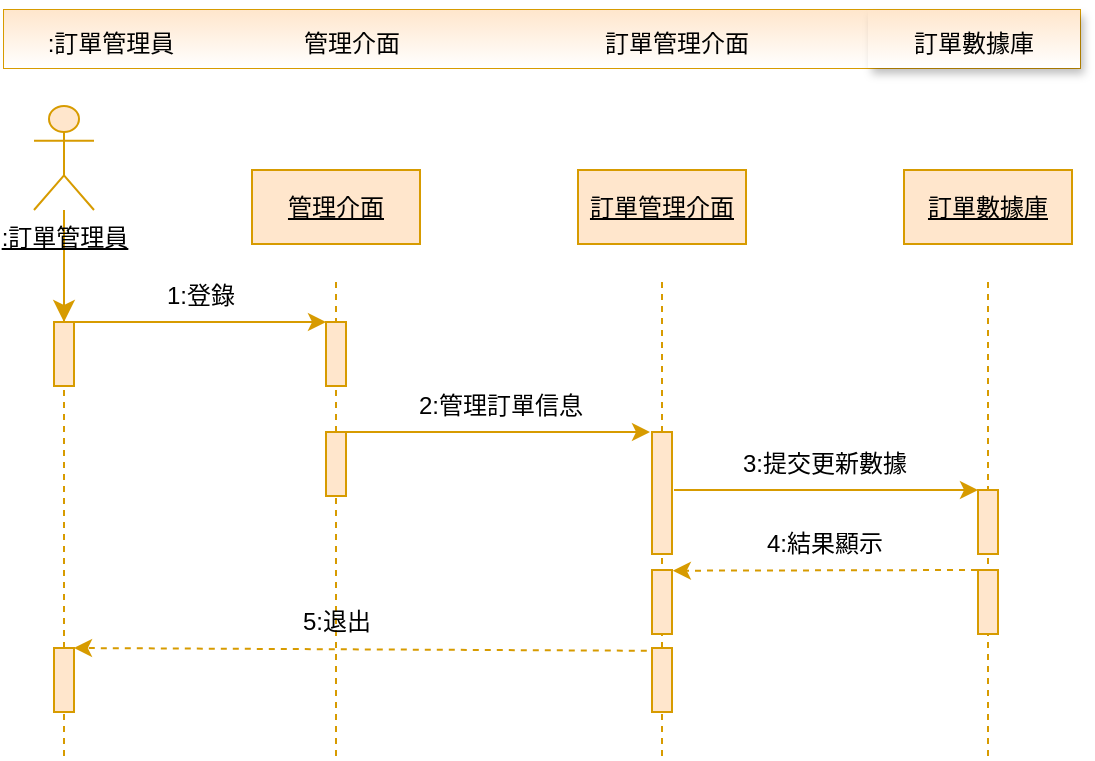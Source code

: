 <mxfile version="22.1.13" type="github">
  <diagram name="Page-1" id="FdPrsYDMRLdAd92Ktg-p">
    <mxGraphModel dx="719" dy="392" grid="0" gridSize="10" guides="1" tooltips="1" connect="1" arrows="1" fold="1" page="1" pageScale="1" pageWidth="827" pageHeight="1169" background="#ffffff" math="0" shadow="0">
      <root>
        <mxCell id="0" />
        <mxCell id="1" parent="0" />
        <mxCell id="xGcRgNuMnpsQmwNyc2wd-38" value="" style="edgeStyle=none;curved=1;rounded=0;orthogonalLoop=1;jettySize=auto;html=1;fontSize=12;startSize=8;endSize=8;fillColor=#ffe6cc;strokeColor=#d79b00;" parent="1" source="xGcRgNuMnpsQmwNyc2wd-5" target="xGcRgNuMnpsQmwNyc2wd-14" edge="1">
          <mxGeometry relative="1" as="geometry" />
        </mxCell>
        <mxCell id="xGcRgNuMnpsQmwNyc2wd-5" value="&lt;u&gt;:訂單管理員&lt;/u&gt;" style="shape=umlActor;verticalLabelPosition=bottom;verticalAlign=top;html=1;strokeColor=#d79b00;fillColor=#ffe6cc;labelBackgroundColor=none;" parent="1" vertex="1">
          <mxGeometry x="55" y="88" width="30" height="52" as="geometry" />
        </mxCell>
        <mxCell id="xGcRgNuMnpsQmwNyc2wd-6" value="&lt;u&gt;管理介面&lt;/u&gt;" style="rounded=0;whiteSpace=wrap;html=1;strokeColor=#d79b00;fillColor=#ffe6cc;labelBackgroundColor=none;" parent="1" vertex="1">
          <mxGeometry x="164" y="120" width="84" height="37" as="geometry" />
        </mxCell>
        <mxCell id="xGcRgNuMnpsQmwNyc2wd-7" value="&lt;u&gt;訂單數據庫&lt;/u&gt;" style="rounded=0;whiteSpace=wrap;html=1;strokeColor=#d79b00;fillColor=#ffe6cc;labelBackgroundColor=none;" parent="1" vertex="1">
          <mxGeometry x="490" y="120" width="84" height="37" as="geometry" />
        </mxCell>
        <mxCell id="xGcRgNuMnpsQmwNyc2wd-8" value="&lt;u&gt;訂單管理介面&lt;/u&gt;" style="rounded=0;whiteSpace=wrap;html=1;strokeColor=#d79b00;fillColor=#ffe6cc;labelBackgroundColor=none;" parent="1" vertex="1">
          <mxGeometry x="327" y="120" width="84" height="37" as="geometry" />
        </mxCell>
        <mxCell id="xGcRgNuMnpsQmwNyc2wd-9" value="" style="line;strokeWidth=1;direction=south;html=1;strokeColor=#d79b00;fillColor=#ffe6cc;dashed=1;labelBackgroundColor=none;" parent="1" vertex="1">
          <mxGeometry x="65" y="176" width="10" height="238" as="geometry" />
        </mxCell>
        <mxCell id="xGcRgNuMnpsQmwNyc2wd-10" value="" style="line;strokeWidth=1;direction=south;html=1;strokeColor=#d79b00;fillColor=#ffe6cc;dashed=1;labelBackgroundColor=none;" parent="1" vertex="1">
          <mxGeometry x="364" y="176" width="10" height="238" as="geometry" />
        </mxCell>
        <mxCell id="xGcRgNuMnpsQmwNyc2wd-11" value="" style="line;strokeWidth=1;direction=south;html=1;strokeColor=#d79b00;fillColor=#ffe6cc;dashed=1;labelBackgroundColor=none;" parent="1" vertex="1">
          <mxGeometry x="201" y="176" width="10" height="238" as="geometry" />
        </mxCell>
        <mxCell id="xGcRgNuMnpsQmwNyc2wd-12" value="" style="line;strokeWidth=1;direction=south;html=1;strokeColor=#d79b00;fillColor=#ffe6cc;dashed=1;labelBackgroundColor=none;" parent="1" vertex="1">
          <mxGeometry x="527" y="176" width="10" height="238" as="geometry" />
        </mxCell>
        <mxCell id="xGcRgNuMnpsQmwNyc2wd-13" value="" style="edgeStyle=orthogonalEdgeStyle;rounded=0;orthogonalLoop=1;jettySize=auto;html=1;curved=0;strokeColor=#d79b00;labelBackgroundColor=none;fontColor=default;fillColor=#ffe6cc;" parent="1" edge="1">
          <mxGeometry relative="1" as="geometry">
            <mxPoint x="75" y="196" as="sourcePoint" />
            <mxPoint x="201" y="196" as="targetPoint" />
          </mxGeometry>
        </mxCell>
        <mxCell id="xGcRgNuMnpsQmwNyc2wd-14" value="" style="html=1;points=[[0,0,0,0,5],[0,1,0,0,-5],[1,0,0,0,5],[1,1,0,0,-5]];perimeter=orthogonalPerimeter;outlineConnect=0;targetShapes=umlLifeline;portConstraint=eastwest;newEdgeStyle={&quot;curved&quot;:0,&quot;rounded&quot;:0};strokeColor=#d79b00;fillColor=#ffe6cc;labelBackgroundColor=none;" parent="1" vertex="1">
          <mxGeometry x="65" y="196" width="10" height="32" as="geometry" />
        </mxCell>
        <mxCell id="xGcRgNuMnpsQmwNyc2wd-15" value="" style="html=1;points=[[0,0,0,0,5],[0,1,0,0,-5],[1,0,0,0,5],[1,1,0,0,-5]];perimeter=orthogonalPerimeter;outlineConnect=0;targetShapes=umlLifeline;portConstraint=eastwest;newEdgeStyle={&quot;curved&quot;:0,&quot;rounded&quot;:0};strokeColor=#d79b00;fillColor=#ffe6cc;labelBackgroundColor=none;" parent="1" vertex="1">
          <mxGeometry x="201" y="196" width="10" height="32" as="geometry" />
        </mxCell>
        <mxCell id="xGcRgNuMnpsQmwNyc2wd-16" value="1:登錄" style="text;html=1;align=center;verticalAlign=middle;resizable=0;points=[];autosize=1;strokeColor=none;fillColor=none;labelBackgroundColor=none;" parent="1" vertex="1">
          <mxGeometry x="112" y="170" width="52" height="26" as="geometry" />
        </mxCell>
        <mxCell id="xGcRgNuMnpsQmwNyc2wd-17" value="" style="html=1;points=[[0,0,0,0,5],[0,1,0,0,-5],[1,0,0,0,5],[1,1,0,0,-5]];perimeter=orthogonalPerimeter;outlineConnect=0;targetShapes=umlLifeline;portConstraint=eastwest;newEdgeStyle={&quot;curved&quot;:0,&quot;rounded&quot;:0};strokeColor=#d79b00;fillColor=#ffe6cc;labelBackgroundColor=none;" parent="1" vertex="1">
          <mxGeometry x="201" y="251" width="10" height="32" as="geometry" />
        </mxCell>
        <mxCell id="xGcRgNuMnpsQmwNyc2wd-18" value="" style="html=1;points=[[0,0,0,0,5],[0,1,0,0,-5],[1,0,0,0,5],[1,1,0,0,-5]];perimeter=orthogonalPerimeter;outlineConnect=0;targetShapes=umlLifeline;portConstraint=eastwest;newEdgeStyle={&quot;curved&quot;:0,&quot;rounded&quot;:0};strokeColor=#d79b00;fillColor=#ffe6cc;labelBackgroundColor=none;" parent="1" vertex="1">
          <mxGeometry x="364" y="251" width="10" height="61" as="geometry" />
        </mxCell>
        <mxCell id="xGcRgNuMnpsQmwNyc2wd-19" value="" style="edgeStyle=orthogonalEdgeStyle;rounded=0;orthogonalLoop=1;jettySize=auto;html=1;curved=0;strokeColor=#d79b00;labelBackgroundColor=none;fontColor=default;fillColor=#ffe6cc;" parent="1" edge="1">
          <mxGeometry relative="1" as="geometry">
            <mxPoint x="211" y="251" as="sourcePoint" />
            <mxPoint x="363" y="251" as="targetPoint" />
          </mxGeometry>
        </mxCell>
        <mxCell id="xGcRgNuMnpsQmwNyc2wd-20" value="2:管理訂單信息" style="text;html=1;align=center;verticalAlign=middle;resizable=0;points=[];autosize=1;strokeColor=none;fillColor=none;labelBackgroundColor=none;" parent="1" vertex="1">
          <mxGeometry x="238" y="225" width="100" height="26" as="geometry" />
        </mxCell>
        <mxCell id="xGcRgNuMnpsQmwNyc2wd-21" value="" style="html=1;points=[[0,0,0,0,5],[0,1,0,0,-5],[1,0,0,0,5],[1,1,0,0,-5]];perimeter=orthogonalPerimeter;outlineConnect=0;targetShapes=umlLifeline;portConstraint=eastwest;newEdgeStyle={&quot;curved&quot;:0,&quot;rounded&quot;:0};strokeColor=#d79b00;fillColor=#ffe6cc;labelBackgroundColor=none;" parent="1" vertex="1">
          <mxGeometry x="527" y="280" width="10" height="32" as="geometry" />
        </mxCell>
        <mxCell id="xGcRgNuMnpsQmwNyc2wd-22" value="" style="edgeStyle=orthogonalEdgeStyle;rounded=0;orthogonalLoop=1;jettySize=auto;html=1;curved=0;strokeColor=#d79b00;labelBackgroundColor=none;fontColor=default;fillColor=#ffe6cc;" parent="1" edge="1">
          <mxGeometry relative="1" as="geometry">
            <mxPoint x="375" y="280" as="sourcePoint" />
            <mxPoint x="527" y="280" as="targetPoint" />
          </mxGeometry>
        </mxCell>
        <mxCell id="xGcRgNuMnpsQmwNyc2wd-23" value="3:提交更新數據" style="text;html=1;align=center;verticalAlign=middle;resizable=0;points=[];autosize=1;strokeColor=none;fillColor=none;labelBackgroundColor=none;" parent="1" vertex="1">
          <mxGeometry x="400" y="254" width="100" height="26" as="geometry" />
        </mxCell>
        <mxCell id="xGcRgNuMnpsQmwNyc2wd-24" value="" style="rounded=0;orthogonalLoop=1;jettySize=auto;html=1;strokeColor=#d79b00;dashed=1;labelBackgroundColor=none;fontColor=default;entryX=1.043;entryY=0.011;entryDx=0;entryDy=0;entryPerimeter=0;fillColor=#ffe6cc;" parent="1" target="xGcRgNuMnpsQmwNyc2wd-26" edge="1">
          <mxGeometry relative="1" as="geometry">
            <mxPoint x="526.5" y="320" as="sourcePoint" />
            <mxPoint x="373.5" y="325" as="targetPoint" />
          </mxGeometry>
        </mxCell>
        <mxCell id="xGcRgNuMnpsQmwNyc2wd-25" value="" style="html=1;points=[[0,0,0,0,5],[0,1,0,0,-5],[1,0,0,0,5],[1,1,0,0,-5]];perimeter=orthogonalPerimeter;outlineConnect=0;targetShapes=umlLifeline;portConstraint=eastwest;newEdgeStyle={&quot;curved&quot;:0,&quot;rounded&quot;:0};strokeColor=#d79b00;fillColor=#ffe6cc;labelBackgroundColor=none;" parent="1" vertex="1">
          <mxGeometry x="527" y="320" width="10" height="32" as="geometry" />
        </mxCell>
        <mxCell id="xGcRgNuMnpsQmwNyc2wd-26" value="" style="html=1;points=[[0,0,0,0,5],[0,1,0,0,-5],[1,0,0,0,5],[1,1,0,0,-5]];perimeter=orthogonalPerimeter;outlineConnect=0;targetShapes=umlLifeline;portConstraint=eastwest;newEdgeStyle={&quot;curved&quot;:0,&quot;rounded&quot;:0};strokeColor=#d79b00;fillColor=#ffe6cc;labelBackgroundColor=none;" parent="1" vertex="1">
          <mxGeometry x="364" y="320" width="10" height="32" as="geometry" />
        </mxCell>
        <mxCell id="xGcRgNuMnpsQmwNyc2wd-27" value="" style="rounded=0;orthogonalLoop=1;jettySize=auto;html=1;strokeColor=#d79b00;labelBackgroundColor=none;fontColor=default;entryX=0.763;entryY=0.14;entryDx=0;entryDy=0;entryPerimeter=0;dashed=1;fillColor=#ffe6cc;" parent="1" edge="1">
          <mxGeometry relative="1" as="geometry">
            <mxPoint x="367.4" y="360.41" as="sourcePoint" />
            <mxPoint x="75.0" y="359.004" as="targetPoint" />
          </mxGeometry>
        </mxCell>
        <mxCell id="xGcRgNuMnpsQmwNyc2wd-28" value="" style="html=1;points=[[0,0,0,0,5],[0,1,0,0,-5],[1,0,0,0,5],[1,1,0,0,-5]];perimeter=orthogonalPerimeter;outlineConnect=0;targetShapes=umlLifeline;portConstraint=eastwest;newEdgeStyle={&quot;curved&quot;:0,&quot;rounded&quot;:0};strokeColor=#d79b00;fillColor=#ffe6cc;labelBackgroundColor=none;" parent="1" vertex="1">
          <mxGeometry x="364" y="359" width="10" height="32" as="geometry" />
        </mxCell>
        <mxCell id="xGcRgNuMnpsQmwNyc2wd-29" value="" style="html=1;points=[[0,0,0,0,5],[0,1,0,0,-5],[1,0,0,0,5],[1,1,0,0,-5]];perimeter=orthogonalPerimeter;outlineConnect=0;targetShapes=umlLifeline;portConstraint=eastwest;newEdgeStyle={&quot;curved&quot;:0,&quot;rounded&quot;:0};strokeColor=#d79b00;fillColor=#ffe6cc;labelBackgroundColor=none;" parent="1" vertex="1">
          <mxGeometry x="65" y="359" width="10" height="32" as="geometry" />
        </mxCell>
        <mxCell id="xGcRgNuMnpsQmwNyc2wd-30" value="5:退出" style="text;html=1;align=center;verticalAlign=middle;resizable=0;points=[];autosize=1;strokeColor=none;fillColor=none;labelBackgroundColor=none;" parent="1" vertex="1">
          <mxGeometry x="180" y="333" width="52" height="26" as="geometry" />
        </mxCell>
        <mxCell id="xGcRgNuMnpsQmwNyc2wd-31" value="4:結果顯示" style="text;html=1;align=center;verticalAlign=middle;resizable=0;points=[];autosize=1;strokeColor=none;fillColor=none;labelBackgroundColor=none;" parent="1" vertex="1">
          <mxGeometry x="412" y="294" width="76" height="26" as="geometry" />
        </mxCell>
        <mxCell id="xGcRgNuMnpsQmwNyc2wd-32" value="" style="shape=table;startSize=0;container=1;collapsible=0;childLayout=tableLayout;fontSize=16;strokeColor=#d79b00;fillColor=#ffe6cc;swimlaneFillColor=none;gradientDirection=north;rounded=1;gradientColor=#FFFFFF;" parent="1" vertex="1">
          <mxGeometry x="40" y="40" width="538" height="29" as="geometry" />
        </mxCell>
        <mxCell id="xGcRgNuMnpsQmwNyc2wd-33" style="shape=tableRow;horizontal=0;startSize=0;swimlaneHead=0;swimlaneBody=0;strokeColor=#d79b00;top=0;left=0;bottom=0;right=0;collapsible=0;dropTarget=0;fillColor=#ffe6cc;points=[[0,0.5],[1,0.5]];portConstraint=eastwest;fontSize=16;" parent="xGcRgNuMnpsQmwNyc2wd-32" vertex="1">
          <mxGeometry width="538" height="29" as="geometry" />
        </mxCell>
        <mxCell id="xGcRgNuMnpsQmwNyc2wd-34" value="&lt;font style=&quot;font-size: 12px;&quot;&gt;:訂單管理員&lt;/font&gt;" style="shape=partialRectangle;html=1;whiteSpace=wrap;connectable=0;strokeColor=#d79b00;overflow=hidden;fillColor=#ffe6cc;top=0;left=0;bottom=0;right=0;pointerEvents=1;fontSize=16;gradientColor=#FFFFFF;gradientDirection=south;" parent="xGcRgNuMnpsQmwNyc2wd-33" vertex="1">
          <mxGeometry width="107" height="29" as="geometry">
            <mxRectangle width="107" height="29" as="alternateBounds" />
          </mxGeometry>
        </mxCell>
        <mxCell id="xGcRgNuMnpsQmwNyc2wd-35" value="&lt;font style=&quot;font-size: 12px;&quot;&gt;管理介面&lt;/font&gt;" style="shape=partialRectangle;html=1;whiteSpace=wrap;connectable=0;strokeColor=#d79b00;overflow=hidden;fillColor=#ffe6cc;top=0;left=0;bottom=0;right=0;pointerEvents=1;fontSize=16;gradientDirection=south;gradientColor=#FFFFFF;" parent="xGcRgNuMnpsQmwNyc2wd-33" vertex="1">
          <mxGeometry x="107" width="134" height="29" as="geometry">
            <mxRectangle width="134" height="29" as="alternateBounds" />
          </mxGeometry>
        </mxCell>
        <mxCell id="xGcRgNuMnpsQmwNyc2wd-36" value="&lt;font style=&quot;font-size: 12px;&quot;&gt;訂單管理介面&lt;/font&gt;" style="shape=partialRectangle;html=1;whiteSpace=wrap;connectable=0;strokeColor=#d79b00;overflow=hidden;fillColor=#ffe6cc;top=0;left=0;bottom=0;right=0;pointerEvents=1;fontSize=16;gradientColor=#FFFFFF;" parent="xGcRgNuMnpsQmwNyc2wd-33" vertex="1">
          <mxGeometry x="241" width="191" height="29" as="geometry">
            <mxRectangle width="191" height="29" as="alternateBounds" />
          </mxGeometry>
        </mxCell>
        <mxCell id="xGcRgNuMnpsQmwNyc2wd-37" value="&lt;font style=&quot;font-size: 12px;&quot;&gt;訂單數據庫&lt;/font&gt;" style="shape=partialRectangle;html=1;whiteSpace=wrap;connectable=0;strokeColor=#d79b00;overflow=hidden;fillColor=#ffe6cc;top=0;left=0;bottom=0;right=0;pointerEvents=1;fontSize=16;shadow=1;gradientColor=#FFFFFF;" parent="xGcRgNuMnpsQmwNyc2wd-33" vertex="1">
          <mxGeometry x="432" width="106" height="29" as="geometry">
            <mxRectangle width="106" height="29" as="alternateBounds" />
          </mxGeometry>
        </mxCell>
      </root>
    </mxGraphModel>
  </diagram>
</mxfile>
